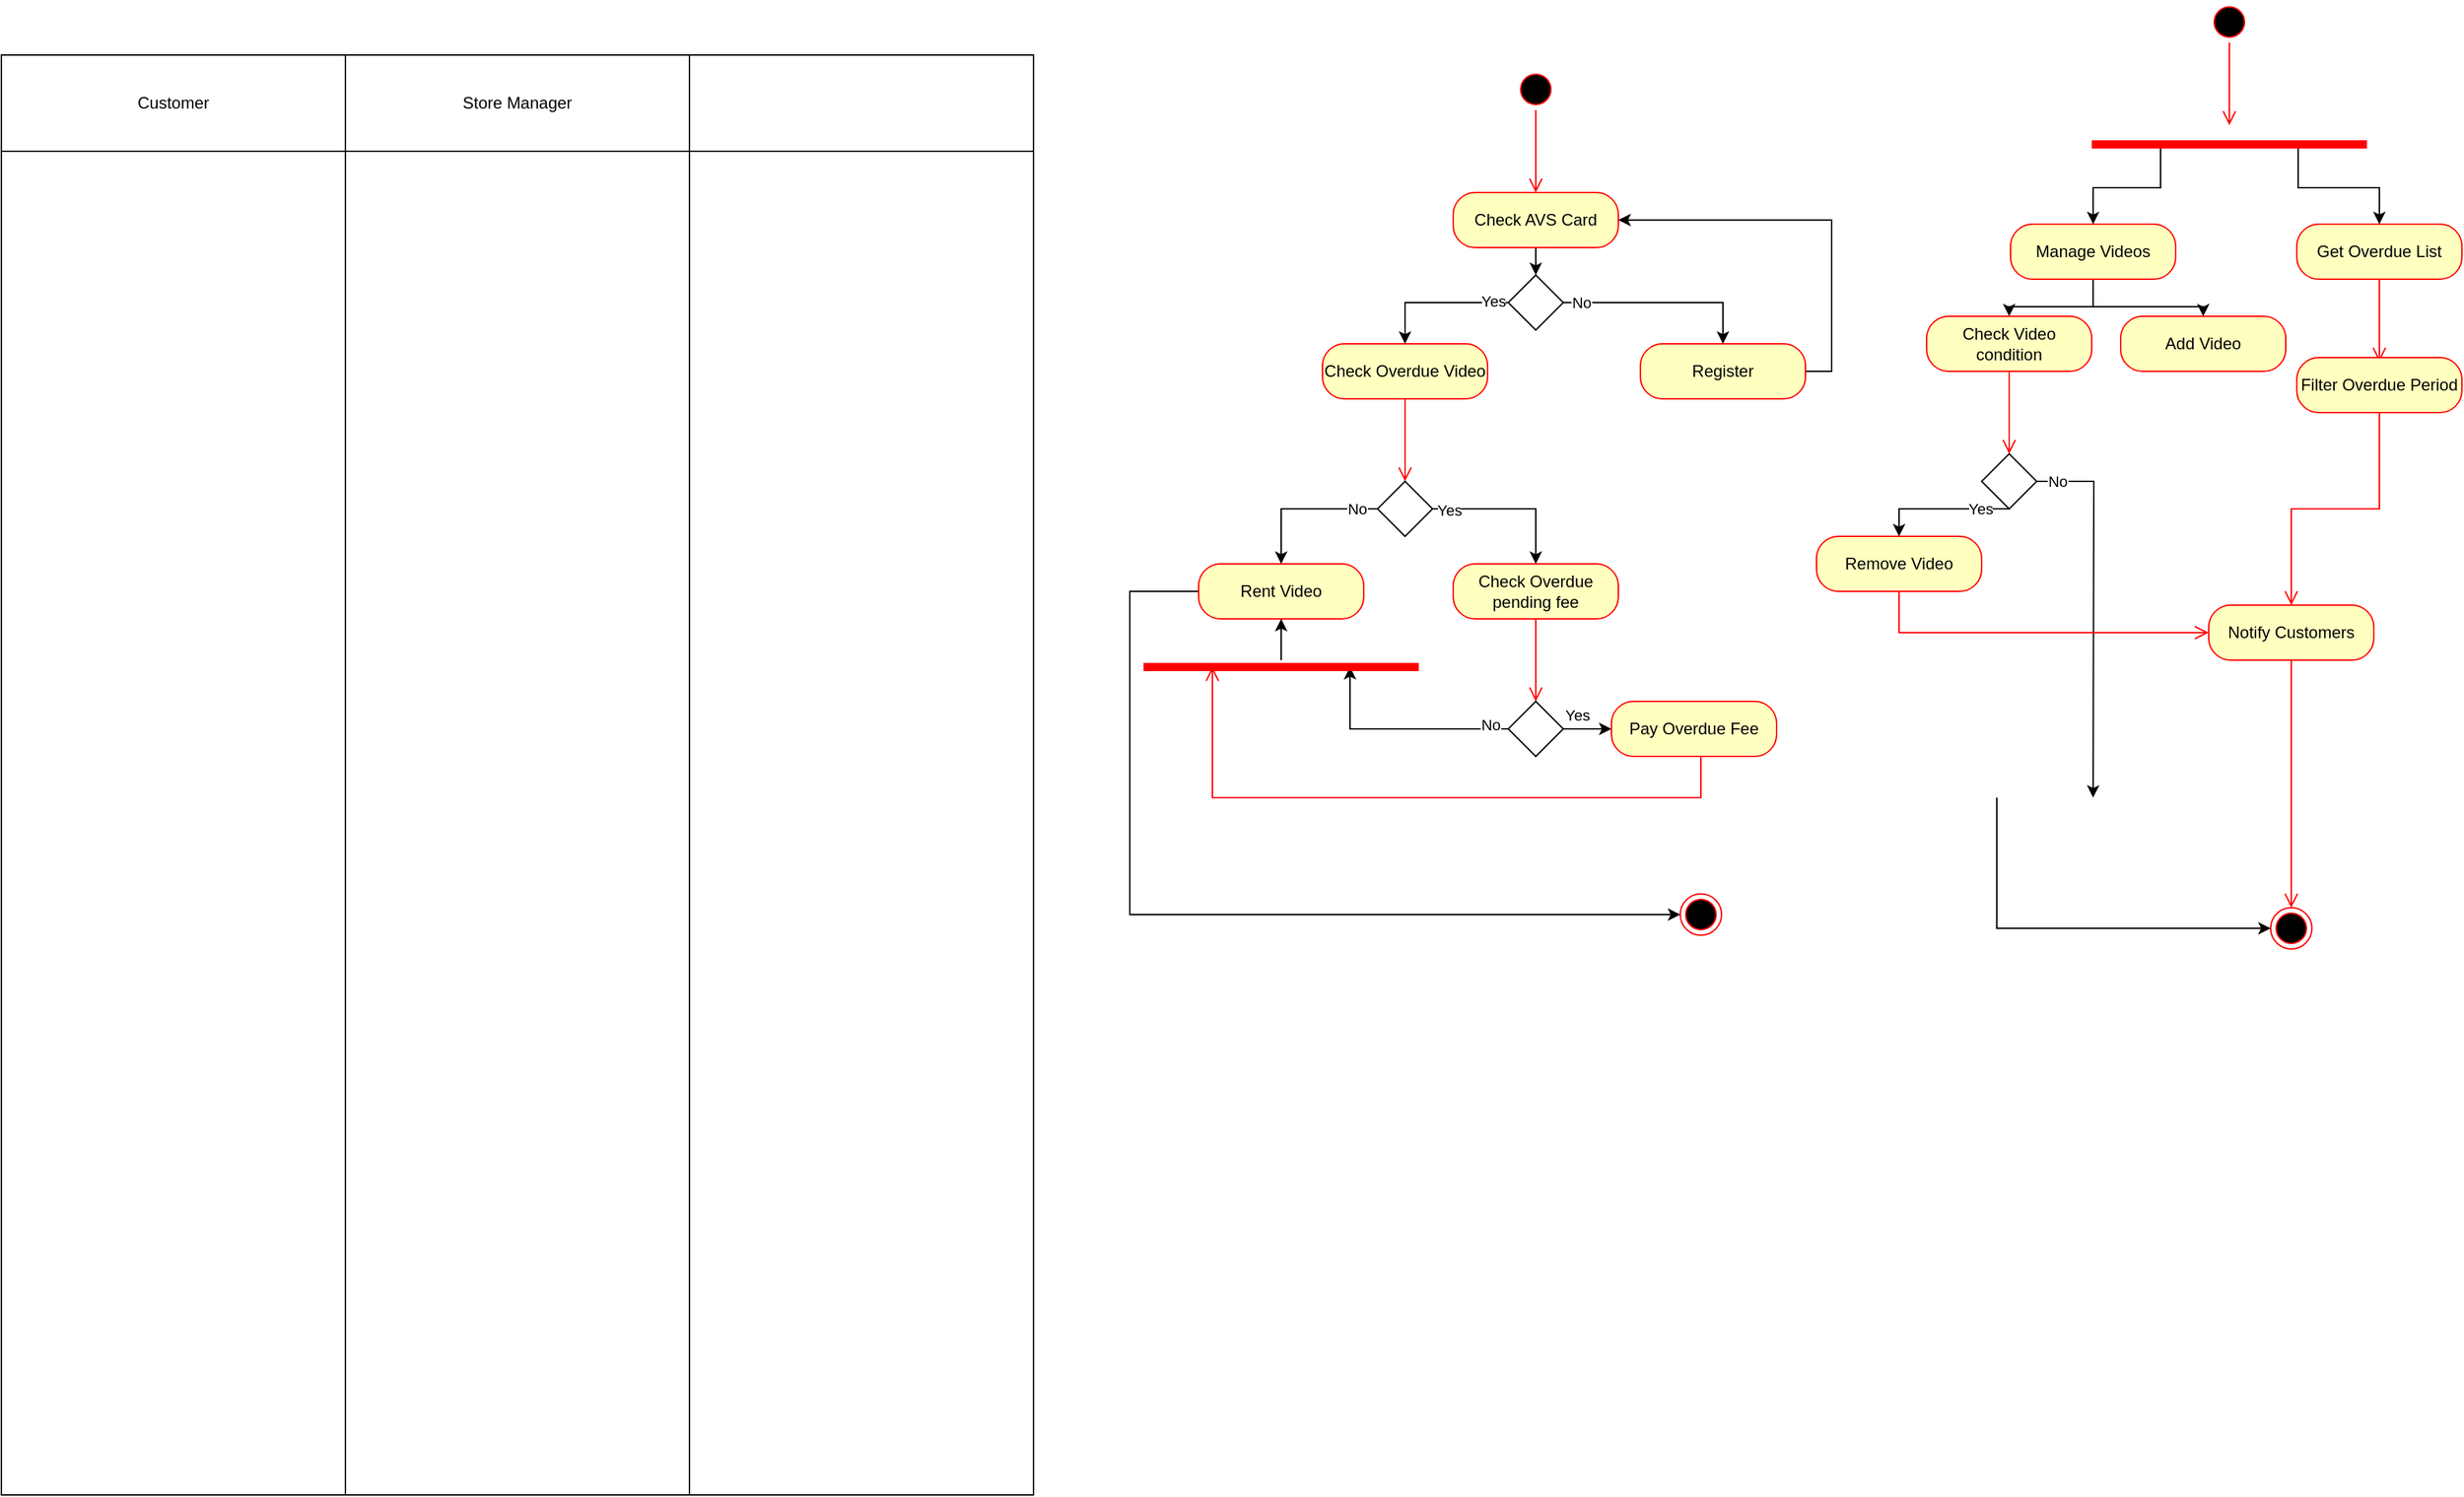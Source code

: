 <mxfile version="24.8.4">
  <diagram name="Page-1" id="Crfskke2mbZvqnTMhLuV">
    <mxGraphModel dx="1266" dy="1861" grid="1" gridSize="10" guides="1" tooltips="1" connect="1" arrows="1" fold="1" page="1" pageScale="1" pageWidth="827" pageHeight="1169" math="0" shadow="0">
      <root>
        <mxCell id="0" />
        <mxCell id="1" parent="0" />
        <mxCell id="Saez-D12AgWFrH29UN2s-152" value="" style="shape=table;startSize=0;container=1;collapsible=0;childLayout=tableLayout;" vertex="1" parent="1">
          <mxGeometry x="50" y="-1130" width="750" height="1047" as="geometry" />
        </mxCell>
        <mxCell id="Saez-D12AgWFrH29UN2s-153" value="" style="shape=tableRow;horizontal=0;startSize=0;swimlaneHead=0;swimlaneBody=0;strokeColor=inherit;top=0;left=0;bottom=0;right=0;collapsible=0;dropTarget=0;fillColor=none;points=[[0,0.5],[1,0.5]];portConstraint=eastwest;" vertex="1" parent="Saez-D12AgWFrH29UN2s-152">
          <mxGeometry width="750" height="70" as="geometry" />
        </mxCell>
        <mxCell id="Saez-D12AgWFrH29UN2s-154" value="Customer" style="shape=partialRectangle;html=1;whiteSpace=wrap;connectable=0;strokeColor=inherit;overflow=hidden;fillColor=none;top=0;left=0;bottom=0;right=0;pointerEvents=1;" vertex="1" parent="Saez-D12AgWFrH29UN2s-153">
          <mxGeometry width="250" height="70" as="geometry">
            <mxRectangle width="250" height="70" as="alternateBounds" />
          </mxGeometry>
        </mxCell>
        <mxCell id="Saez-D12AgWFrH29UN2s-155" value="Store Manager" style="shape=partialRectangle;html=1;whiteSpace=wrap;connectable=0;strokeColor=inherit;overflow=hidden;fillColor=none;top=0;left=0;bottom=0;right=0;pointerEvents=1;" vertex="1" parent="Saez-D12AgWFrH29UN2s-153">
          <mxGeometry x="250" width="250" height="70" as="geometry">
            <mxRectangle width="250" height="70" as="alternateBounds" />
          </mxGeometry>
        </mxCell>
        <mxCell id="Saez-D12AgWFrH29UN2s-156" value="" style="shape=partialRectangle;html=1;whiteSpace=wrap;connectable=0;strokeColor=inherit;overflow=hidden;fillColor=none;top=0;left=0;bottom=0;right=0;pointerEvents=1;" vertex="1" parent="Saez-D12AgWFrH29UN2s-153">
          <mxGeometry x="500" width="250" height="70" as="geometry">
            <mxRectangle width="250" height="70" as="alternateBounds" />
          </mxGeometry>
        </mxCell>
        <mxCell id="Saez-D12AgWFrH29UN2s-157" value="" style="shape=tableRow;horizontal=0;startSize=0;swimlaneHead=0;swimlaneBody=0;strokeColor=inherit;top=0;left=0;bottom=0;right=0;collapsible=0;dropTarget=0;fillColor=none;points=[[0,0.5],[1,0.5]];portConstraint=eastwest;" vertex="1" parent="Saez-D12AgWFrH29UN2s-152">
          <mxGeometry y="70" width="750" height="977" as="geometry" />
        </mxCell>
        <mxCell id="Saez-D12AgWFrH29UN2s-158" value="" style="shape=partialRectangle;html=1;whiteSpace=wrap;connectable=0;strokeColor=inherit;overflow=hidden;fillColor=none;top=0;left=0;bottom=0;right=0;pointerEvents=1;" vertex="1" parent="Saez-D12AgWFrH29UN2s-157">
          <mxGeometry width="250" height="977" as="geometry">
            <mxRectangle width="250" height="977" as="alternateBounds" />
          </mxGeometry>
        </mxCell>
        <mxCell id="Saez-D12AgWFrH29UN2s-159" value="" style="shape=partialRectangle;html=1;whiteSpace=wrap;connectable=0;strokeColor=inherit;overflow=hidden;fillColor=none;top=0;left=0;bottom=0;right=0;pointerEvents=1;" vertex="1" parent="Saez-D12AgWFrH29UN2s-157">
          <mxGeometry x="250" width="250" height="977" as="geometry">
            <mxRectangle width="250" height="977" as="alternateBounds" />
          </mxGeometry>
        </mxCell>
        <mxCell id="Saez-D12AgWFrH29UN2s-160" value="" style="shape=partialRectangle;html=1;whiteSpace=wrap;connectable=0;strokeColor=inherit;overflow=hidden;fillColor=none;top=0;left=0;bottom=0;right=0;pointerEvents=1;" vertex="1" parent="Saez-D12AgWFrH29UN2s-157">
          <mxGeometry x="500" width="250" height="977" as="geometry">
            <mxRectangle width="250" height="977" as="alternateBounds" />
          </mxGeometry>
        </mxCell>
        <mxCell id="Saez-D12AgWFrH29UN2s-176" value="" style="ellipse;html=1;shape=startState;fillColor=#000000;strokeColor=#ff0000;" vertex="1" parent="1">
          <mxGeometry x="1150" y="-1120" width="30" height="30" as="geometry" />
        </mxCell>
        <mxCell id="Saez-D12AgWFrH29UN2s-177" value="" style="edgeStyle=orthogonalEdgeStyle;html=1;verticalAlign=bottom;endArrow=open;endSize=8;strokeColor=#ff0000;rounded=0;" edge="1" source="Saez-D12AgWFrH29UN2s-176" parent="1">
          <mxGeometry relative="1" as="geometry">
            <mxPoint x="1165" y="-1030" as="targetPoint" />
          </mxGeometry>
        </mxCell>
        <mxCell id="Saez-D12AgWFrH29UN2s-191" style="edgeStyle=orthogonalEdgeStyle;rounded=0;orthogonalLoop=1;jettySize=auto;html=1;exitX=0.5;exitY=1;exitDx=0;exitDy=0;entryX=0.5;entryY=0;entryDx=0;entryDy=0;" edge="1" parent="1" source="Saez-D12AgWFrH29UN2s-178" target="Saez-D12AgWFrH29UN2s-190">
          <mxGeometry relative="1" as="geometry" />
        </mxCell>
        <mxCell id="Saez-D12AgWFrH29UN2s-178" value="Check AVS Card" style="rounded=1;whiteSpace=wrap;html=1;arcSize=40;fontColor=#000000;fillColor=#ffffc0;strokeColor=#ff0000;" vertex="1" parent="1">
          <mxGeometry x="1105" y="-1030" width="120" height="40" as="geometry" />
        </mxCell>
        <mxCell id="Saez-D12AgWFrH29UN2s-219" style="edgeStyle=orthogonalEdgeStyle;rounded=0;orthogonalLoop=1;jettySize=auto;html=1;entryX=1;entryY=0.5;entryDx=0;entryDy=0;" edge="1" parent="1" source="Saez-D12AgWFrH29UN2s-182" target="Saez-D12AgWFrH29UN2s-178">
          <mxGeometry relative="1" as="geometry">
            <Array as="points">
              <mxPoint x="1380" y="-900" />
              <mxPoint x="1380" y="-1010" />
            </Array>
          </mxGeometry>
        </mxCell>
        <mxCell id="Saez-D12AgWFrH29UN2s-182" value="Register" style="rounded=1;whiteSpace=wrap;html=1;arcSize=40;fontColor=#000000;fillColor=#ffffc0;strokeColor=#ff0000;" vertex="1" parent="1">
          <mxGeometry x="1241" y="-920" width="120" height="40" as="geometry" />
        </mxCell>
        <mxCell id="Saez-D12AgWFrH29UN2s-188" value="Check Overdue Video" style="rounded=1;whiteSpace=wrap;html=1;arcSize=40;fontColor=#000000;fillColor=#ffffc0;strokeColor=#ff0000;" vertex="1" parent="1">
          <mxGeometry x="1010" y="-920" width="120" height="40" as="geometry" />
        </mxCell>
        <mxCell id="Saez-D12AgWFrH29UN2s-189" value="" style="edgeStyle=orthogonalEdgeStyle;html=1;verticalAlign=bottom;endArrow=open;endSize=8;strokeColor=#ff0000;rounded=0;" edge="1" source="Saez-D12AgWFrH29UN2s-188" parent="1">
          <mxGeometry relative="1" as="geometry">
            <mxPoint x="1070" y="-820" as="targetPoint" />
          </mxGeometry>
        </mxCell>
        <mxCell id="Saez-D12AgWFrH29UN2s-192" style="edgeStyle=orthogonalEdgeStyle;rounded=0;orthogonalLoop=1;jettySize=auto;html=1;entryX=0.5;entryY=0;entryDx=0;entryDy=0;" edge="1" parent="1" source="Saez-D12AgWFrH29UN2s-190" target="Saez-D12AgWFrH29UN2s-182">
          <mxGeometry relative="1" as="geometry" />
        </mxCell>
        <mxCell id="Saez-D12AgWFrH29UN2s-271" value="No" style="edgeLabel;html=1;align=center;verticalAlign=middle;resizable=0;points=[];" vertex="1" connectable="0" parent="Saez-D12AgWFrH29UN2s-192">
          <mxGeometry x="-0.822" relative="1" as="geometry">
            <mxPoint as="offset" />
          </mxGeometry>
        </mxCell>
        <mxCell id="Saez-D12AgWFrH29UN2s-197" style="edgeStyle=orthogonalEdgeStyle;rounded=0;orthogonalLoop=1;jettySize=auto;html=1;" edge="1" parent="1" source="Saez-D12AgWFrH29UN2s-190" target="Saez-D12AgWFrH29UN2s-188">
          <mxGeometry relative="1" as="geometry" />
        </mxCell>
        <mxCell id="Saez-D12AgWFrH29UN2s-270" value="Yes" style="edgeLabel;html=1;align=center;verticalAlign=middle;resizable=0;points=[];" vertex="1" connectable="0" parent="Saez-D12AgWFrH29UN2s-197">
          <mxGeometry x="-0.79" y="-1" relative="1" as="geometry">
            <mxPoint as="offset" />
          </mxGeometry>
        </mxCell>
        <mxCell id="Saez-D12AgWFrH29UN2s-190" value="" style="rhombus;whiteSpace=wrap;html=1;" vertex="1" parent="1">
          <mxGeometry x="1145" y="-970" width="40" height="40" as="geometry" />
        </mxCell>
        <mxCell id="Saez-D12AgWFrH29UN2s-204" style="edgeStyle=orthogonalEdgeStyle;rounded=0;orthogonalLoop=1;jettySize=auto;html=1;entryX=0.5;entryY=0;entryDx=0;entryDy=0;" edge="1" parent="1" source="Saez-D12AgWFrH29UN2s-194" target="Saez-D12AgWFrH29UN2s-198">
          <mxGeometry relative="1" as="geometry" />
        </mxCell>
        <mxCell id="Saez-D12AgWFrH29UN2s-269" value="Yes" style="edgeLabel;html=1;align=center;verticalAlign=middle;resizable=0;points=[];" vertex="1" connectable="0" parent="Saez-D12AgWFrH29UN2s-204">
          <mxGeometry x="-0.791" y="-1" relative="1" as="geometry">
            <mxPoint as="offset" />
          </mxGeometry>
        </mxCell>
        <mxCell id="Saez-D12AgWFrH29UN2s-205" style="edgeStyle=orthogonalEdgeStyle;rounded=0;orthogonalLoop=1;jettySize=auto;html=1;" edge="1" parent="1" source="Saez-D12AgWFrH29UN2s-194" target="Saez-D12AgWFrH29UN2s-195">
          <mxGeometry relative="1" as="geometry" />
        </mxCell>
        <mxCell id="Saez-D12AgWFrH29UN2s-268" value="No" style="edgeLabel;html=1;align=center;verticalAlign=middle;resizable=0;points=[];" vertex="1" connectable="0" parent="Saez-D12AgWFrH29UN2s-205">
          <mxGeometry x="-0.727" relative="1" as="geometry">
            <mxPoint as="offset" />
          </mxGeometry>
        </mxCell>
        <mxCell id="Saez-D12AgWFrH29UN2s-194" value="" style="rhombus;whiteSpace=wrap;html=1;" vertex="1" parent="1">
          <mxGeometry x="1050" y="-820" width="40" height="40" as="geometry" />
        </mxCell>
        <mxCell id="Saez-D12AgWFrH29UN2s-216" style="edgeStyle=orthogonalEdgeStyle;rounded=0;orthogonalLoop=1;jettySize=auto;html=1;entryX=0;entryY=0.5;entryDx=0;entryDy=0;" edge="1" parent="1" source="Saez-D12AgWFrH29UN2s-195" target="Saez-D12AgWFrH29UN2s-215">
          <mxGeometry relative="1" as="geometry">
            <Array as="points">
              <mxPoint x="870" y="-740" />
              <mxPoint x="870" y="-505" />
            </Array>
          </mxGeometry>
        </mxCell>
        <mxCell id="Saez-D12AgWFrH29UN2s-195" value="Rent Video" style="rounded=1;whiteSpace=wrap;html=1;arcSize=40;fontColor=#000000;fillColor=#ffffc0;strokeColor=#ff0000;" vertex="1" parent="1">
          <mxGeometry x="920" y="-760" width="120" height="40" as="geometry" />
        </mxCell>
        <mxCell id="Saez-D12AgWFrH29UN2s-198" value="Check Overdue pending fee" style="rounded=1;whiteSpace=wrap;html=1;arcSize=40;fontColor=#000000;fillColor=#ffffc0;strokeColor=#ff0000;" vertex="1" parent="1">
          <mxGeometry x="1105" y="-760" width="120" height="40" as="geometry" />
        </mxCell>
        <mxCell id="Saez-D12AgWFrH29UN2s-199" value="" style="edgeStyle=orthogonalEdgeStyle;html=1;verticalAlign=bottom;endArrow=open;endSize=8;strokeColor=#ff0000;rounded=0;" edge="1" parent="1" source="Saez-D12AgWFrH29UN2s-198">
          <mxGeometry relative="1" as="geometry">
            <mxPoint x="1165" y="-660" as="targetPoint" />
          </mxGeometry>
        </mxCell>
        <mxCell id="Saez-D12AgWFrH29UN2s-208" style="edgeStyle=orthogonalEdgeStyle;rounded=0;orthogonalLoop=1;jettySize=auto;html=1;entryX=0.75;entryY=0.5;entryDx=0;entryDy=0;entryPerimeter=0;" edge="1" parent="1" source="Saez-D12AgWFrH29UN2s-207" target="Saez-D12AgWFrH29UN2s-259">
          <mxGeometry relative="1" as="geometry">
            <mxPoint x="1010" y="-680" as="targetPoint" />
          </mxGeometry>
        </mxCell>
        <mxCell id="Saez-D12AgWFrH29UN2s-209" value="No" style="edgeLabel;html=1;align=center;verticalAlign=middle;resizable=0;points=[];" vertex="1" connectable="0" parent="Saez-D12AgWFrH29UN2s-208">
          <mxGeometry x="-0.837" y="-3" relative="1" as="geometry">
            <mxPoint as="offset" />
          </mxGeometry>
        </mxCell>
        <mxCell id="Saez-D12AgWFrH29UN2s-213" style="edgeStyle=orthogonalEdgeStyle;rounded=0;orthogonalLoop=1;jettySize=auto;html=1;entryX=0;entryY=0.5;entryDx=0;entryDy=0;" edge="1" parent="1" source="Saez-D12AgWFrH29UN2s-207" target="Saez-D12AgWFrH29UN2s-211">
          <mxGeometry relative="1" as="geometry" />
        </mxCell>
        <mxCell id="Saez-D12AgWFrH29UN2s-266" value="Yes" style="edgeLabel;html=1;align=center;verticalAlign=middle;resizable=0;points=[];" vertex="1" connectable="0" parent="Saez-D12AgWFrH29UN2s-213">
          <mxGeometry x="-0.556" y="-1" relative="1" as="geometry">
            <mxPoint y="-11" as="offset" />
          </mxGeometry>
        </mxCell>
        <mxCell id="Saez-D12AgWFrH29UN2s-207" value="" style="rhombus;whiteSpace=wrap;html=1;" vertex="1" parent="1">
          <mxGeometry x="1145" y="-660" width="40" height="40" as="geometry" />
        </mxCell>
        <mxCell id="Saez-D12AgWFrH29UN2s-211" value="Pay Overdue Fee" style="rounded=1;whiteSpace=wrap;html=1;arcSize=40;fontColor=#000000;fillColor=#ffffc0;strokeColor=#ff0000;" vertex="1" parent="1">
          <mxGeometry x="1220" y="-660" width="120" height="40" as="geometry" />
        </mxCell>
        <mxCell id="Saez-D12AgWFrH29UN2s-212" value="" style="edgeStyle=orthogonalEdgeStyle;html=1;verticalAlign=bottom;endArrow=open;endSize=8;strokeColor=#ff0000;rounded=0;entryX=0.25;entryY=0.5;entryDx=0;entryDy=0;entryPerimeter=0;" edge="1" source="Saez-D12AgWFrH29UN2s-211" parent="1" target="Saez-D12AgWFrH29UN2s-259">
          <mxGeometry relative="1" as="geometry">
            <mxPoint x="950" y="-670" as="targetPoint" />
            <Array as="points">
              <mxPoint x="1285" y="-590" />
              <mxPoint x="930" y="-590" />
            </Array>
          </mxGeometry>
        </mxCell>
        <mxCell id="Saez-D12AgWFrH29UN2s-215" value="" style="ellipse;html=1;shape=endState;fillColor=#000000;strokeColor=#ff0000;" vertex="1" parent="1">
          <mxGeometry x="1270" y="-520" width="30" height="30" as="geometry" />
        </mxCell>
        <mxCell id="Saez-D12AgWFrH29UN2s-220" value="" style="ellipse;html=1;shape=startState;fillColor=#000000;strokeColor=#ff0000;" vertex="1" parent="1">
          <mxGeometry x="1654" y="-1169" width="30" height="30" as="geometry" />
        </mxCell>
        <mxCell id="Saez-D12AgWFrH29UN2s-221" value="" style="edgeStyle=orthogonalEdgeStyle;html=1;verticalAlign=bottom;endArrow=open;endSize=8;strokeColor=#ff0000;rounded=0;" edge="1" source="Saez-D12AgWFrH29UN2s-220" parent="1">
          <mxGeometry relative="1" as="geometry">
            <mxPoint x="1669" y="-1079" as="targetPoint" />
          </mxGeometry>
        </mxCell>
        <mxCell id="Saez-D12AgWFrH29UN2s-262" style="edgeStyle=orthogonalEdgeStyle;rounded=0;orthogonalLoop=1;jettySize=auto;html=1;exitX=0.5;exitY=1;exitDx=0;exitDy=0;entryX=0.5;entryY=0;entryDx=0;entryDy=0;" edge="1" parent="1" source="Saez-D12AgWFrH29UN2s-229" target="Saez-D12AgWFrH29UN2s-246">
          <mxGeometry relative="1" as="geometry" />
        </mxCell>
        <mxCell id="Saez-D12AgWFrH29UN2s-263" style="edgeStyle=orthogonalEdgeStyle;rounded=0;orthogonalLoop=1;jettySize=auto;html=1;" edge="1" parent="1" source="Saez-D12AgWFrH29UN2s-229" target="Saez-D12AgWFrH29UN2s-248">
          <mxGeometry relative="1" as="geometry" />
        </mxCell>
        <mxCell id="Saez-D12AgWFrH29UN2s-229" value="Manage Videos" style="rounded=1;whiteSpace=wrap;html=1;arcSize=40;fontColor=#000000;fillColor=#ffffc0;strokeColor=#ff0000;" vertex="1" parent="1">
          <mxGeometry x="1510" y="-1007" width="120" height="40" as="geometry" />
        </mxCell>
        <mxCell id="Saez-D12AgWFrH29UN2s-231" value="Get Overdue List" style="rounded=1;whiteSpace=wrap;html=1;arcSize=40;fontColor=#000000;fillColor=#ffffc0;strokeColor=#ff0000;" vertex="1" parent="1">
          <mxGeometry x="1718" y="-1007" width="120" height="40" as="geometry" />
        </mxCell>
        <mxCell id="Saez-D12AgWFrH29UN2s-232" value="" style="edgeStyle=orthogonalEdgeStyle;html=1;verticalAlign=bottom;endArrow=open;endSize=8;strokeColor=#ff0000;rounded=0;" edge="1" parent="1" source="Saez-D12AgWFrH29UN2s-231">
          <mxGeometry relative="1" as="geometry">
            <mxPoint x="1778" y="-907" as="targetPoint" />
          </mxGeometry>
        </mxCell>
        <mxCell id="Saez-D12AgWFrH29UN2s-234" value="Filter Overdue Period" style="rounded=1;whiteSpace=wrap;html=1;arcSize=40;fontColor=#000000;fillColor=#ffffc0;strokeColor=#ff0000;" vertex="1" parent="1">
          <mxGeometry x="1718" y="-910" width="120" height="40" as="geometry" />
        </mxCell>
        <mxCell id="Saez-D12AgWFrH29UN2s-235" value="" style="edgeStyle=orthogonalEdgeStyle;html=1;verticalAlign=bottom;endArrow=open;endSize=8;strokeColor=#ff0000;rounded=0;entryX=0.5;entryY=0;entryDx=0;entryDy=0;" edge="1" source="Saez-D12AgWFrH29UN2s-234" parent="1" target="Saez-D12AgWFrH29UN2s-236">
          <mxGeometry relative="1" as="geometry">
            <mxPoint x="1778" y="-810" as="targetPoint" />
          </mxGeometry>
        </mxCell>
        <mxCell id="Saez-D12AgWFrH29UN2s-236" value="Notify Customers" style="rounded=1;whiteSpace=wrap;html=1;arcSize=40;fontColor=#000000;fillColor=#ffffc0;strokeColor=#ff0000;" vertex="1" parent="1">
          <mxGeometry x="1654" y="-730" width="120" height="40" as="geometry" />
        </mxCell>
        <mxCell id="Saez-D12AgWFrH29UN2s-237" value="" style="edgeStyle=orthogonalEdgeStyle;html=1;verticalAlign=bottom;endArrow=open;endSize=8;strokeColor=#ff0000;rounded=0;entryX=0.5;entryY=0;entryDx=0;entryDy=0;" edge="1" source="Saez-D12AgWFrH29UN2s-236" parent="1" target="Saez-D12AgWFrH29UN2s-241">
          <mxGeometry relative="1" as="geometry">
            <mxPoint x="1714" y="-630" as="targetPoint" />
          </mxGeometry>
        </mxCell>
        <mxCell id="Saez-D12AgWFrH29UN2s-241" value="" style="ellipse;html=1;shape=endState;fillColor=#000000;strokeColor=#ff0000;" vertex="1" parent="1">
          <mxGeometry x="1699" y="-510" width="30" height="30" as="geometry" />
        </mxCell>
        <mxCell id="Saez-D12AgWFrH29UN2s-244" style="edgeStyle=orthogonalEdgeStyle;rounded=0;orthogonalLoop=1;jettySize=auto;html=1;exitX=0.25;exitY=0.5;exitDx=0;exitDy=0;exitPerimeter=0;entryX=0.5;entryY=0;entryDx=0;entryDy=0;" edge="1" parent="1" source="Saez-D12AgWFrH29UN2s-242" target="Saez-D12AgWFrH29UN2s-229">
          <mxGeometry relative="1" as="geometry" />
        </mxCell>
        <mxCell id="Saez-D12AgWFrH29UN2s-245" style="edgeStyle=orthogonalEdgeStyle;rounded=0;orthogonalLoop=1;jettySize=auto;html=1;exitX=0.75;exitY=0.5;exitDx=0;exitDy=0;exitPerimeter=0;entryX=0.5;entryY=0;entryDx=0;entryDy=0;" edge="1" parent="1" source="Saez-D12AgWFrH29UN2s-242" target="Saez-D12AgWFrH29UN2s-231">
          <mxGeometry relative="1" as="geometry" />
        </mxCell>
        <mxCell id="Saez-D12AgWFrH29UN2s-242" value="" style="shape=line;html=1;strokeWidth=6;strokeColor=#ff0000;" vertex="1" parent="1">
          <mxGeometry x="1569" y="-1070" width="200" height="10" as="geometry" />
        </mxCell>
        <mxCell id="Saez-D12AgWFrH29UN2s-246" value="Check Video condition" style="rounded=1;whiteSpace=wrap;html=1;arcSize=40;fontColor=#000000;fillColor=#ffffc0;strokeColor=#ff0000;" vertex="1" parent="1">
          <mxGeometry x="1449" y="-940" width="120" height="40" as="geometry" />
        </mxCell>
        <mxCell id="Saez-D12AgWFrH29UN2s-247" value="" style="edgeStyle=orthogonalEdgeStyle;html=1;verticalAlign=bottom;endArrow=open;endSize=8;strokeColor=#ff0000;rounded=0;" edge="1" source="Saez-D12AgWFrH29UN2s-246" parent="1">
          <mxGeometry relative="1" as="geometry">
            <mxPoint x="1509" y="-840" as="targetPoint" />
          </mxGeometry>
        </mxCell>
        <mxCell id="Saez-D12AgWFrH29UN2s-248" value="Add Video" style="rounded=1;whiteSpace=wrap;html=1;arcSize=40;fontColor=#000000;fillColor=#ffffc0;strokeColor=#ff0000;" vertex="1" parent="1">
          <mxGeometry x="1590" y="-940" width="120" height="40" as="geometry" />
        </mxCell>
        <mxCell id="Saez-D12AgWFrH29UN2s-253" style="edgeStyle=orthogonalEdgeStyle;rounded=0;orthogonalLoop=1;jettySize=auto;html=1;" edge="1" parent="1" source="Saez-D12AgWFrH29UN2s-250" target="Saez-D12AgWFrH29UN2s-251">
          <mxGeometry relative="1" as="geometry">
            <Array as="points">
              <mxPoint x="1429" y="-800" />
            </Array>
          </mxGeometry>
        </mxCell>
        <mxCell id="Saez-D12AgWFrH29UN2s-272" value="Yes" style="edgeLabel;html=1;align=center;verticalAlign=middle;resizable=0;points=[];" vertex="1" connectable="0" parent="Saez-D12AgWFrH29UN2s-253">
          <mxGeometry x="-0.58" relative="1" as="geometry">
            <mxPoint as="offset" />
          </mxGeometry>
        </mxCell>
        <mxCell id="Saez-D12AgWFrH29UN2s-265" style="edgeStyle=orthogonalEdgeStyle;rounded=0;orthogonalLoop=1;jettySize=auto;html=1;" edge="1" parent="1" source="Saez-D12AgWFrH29UN2s-250">
          <mxGeometry relative="1" as="geometry">
            <mxPoint x="1570" y="-590" as="targetPoint" />
          </mxGeometry>
        </mxCell>
        <mxCell id="Saez-D12AgWFrH29UN2s-273" value="No" style="edgeLabel;html=1;align=center;verticalAlign=middle;resizable=0;points=[];" vertex="1" connectable="0" parent="Saez-D12AgWFrH29UN2s-265">
          <mxGeometry x="-0.889" relative="1" as="geometry">
            <mxPoint as="offset" />
          </mxGeometry>
        </mxCell>
        <mxCell id="Saez-D12AgWFrH29UN2s-250" value="" style="rhombus;whiteSpace=wrap;html=1;" vertex="1" parent="1">
          <mxGeometry x="1489" y="-840" width="40" height="40" as="geometry" />
        </mxCell>
        <mxCell id="Saez-D12AgWFrH29UN2s-251" value="Remove Video" style="rounded=1;whiteSpace=wrap;html=1;arcSize=40;fontColor=#000000;fillColor=#ffffc0;strokeColor=#ff0000;" vertex="1" parent="1">
          <mxGeometry x="1369" y="-780" width="120" height="40" as="geometry" />
        </mxCell>
        <mxCell id="Saez-D12AgWFrH29UN2s-252" value="" style="edgeStyle=orthogonalEdgeStyle;html=1;verticalAlign=bottom;endArrow=open;endSize=8;strokeColor=#ff0000;rounded=0;entryX=0;entryY=0.5;entryDx=0;entryDy=0;" edge="1" source="Saez-D12AgWFrH29UN2s-251" parent="1" target="Saez-D12AgWFrH29UN2s-236">
          <mxGeometry relative="1" as="geometry">
            <mxPoint x="1450" y="-655" as="targetPoint" />
            <Array as="points">
              <mxPoint x="1429" y="-710" />
            </Array>
          </mxGeometry>
        </mxCell>
        <mxCell id="Saez-D12AgWFrH29UN2s-256" style="edgeStyle=orthogonalEdgeStyle;rounded=0;orthogonalLoop=1;jettySize=auto;html=1;entryX=0;entryY=0.5;entryDx=0;entryDy=0;" edge="1" parent="1" target="Saez-D12AgWFrH29UN2s-241">
          <mxGeometry relative="1" as="geometry">
            <mxPoint x="1500" y="-590" as="sourcePoint" />
            <Array as="points">
              <mxPoint x="1500" y="-495" />
            </Array>
          </mxGeometry>
        </mxCell>
        <mxCell id="Saez-D12AgWFrH29UN2s-261" style="edgeStyle=orthogonalEdgeStyle;rounded=0;orthogonalLoop=1;jettySize=auto;html=1;" edge="1" parent="1" source="Saez-D12AgWFrH29UN2s-259" target="Saez-D12AgWFrH29UN2s-195">
          <mxGeometry relative="1" as="geometry" />
        </mxCell>
        <mxCell id="Saez-D12AgWFrH29UN2s-259" value="" style="shape=line;html=1;strokeWidth=6;strokeColor=#ff0000;" vertex="1" parent="1">
          <mxGeometry x="880" y="-690" width="200" height="10" as="geometry" />
        </mxCell>
      </root>
    </mxGraphModel>
  </diagram>
</mxfile>
